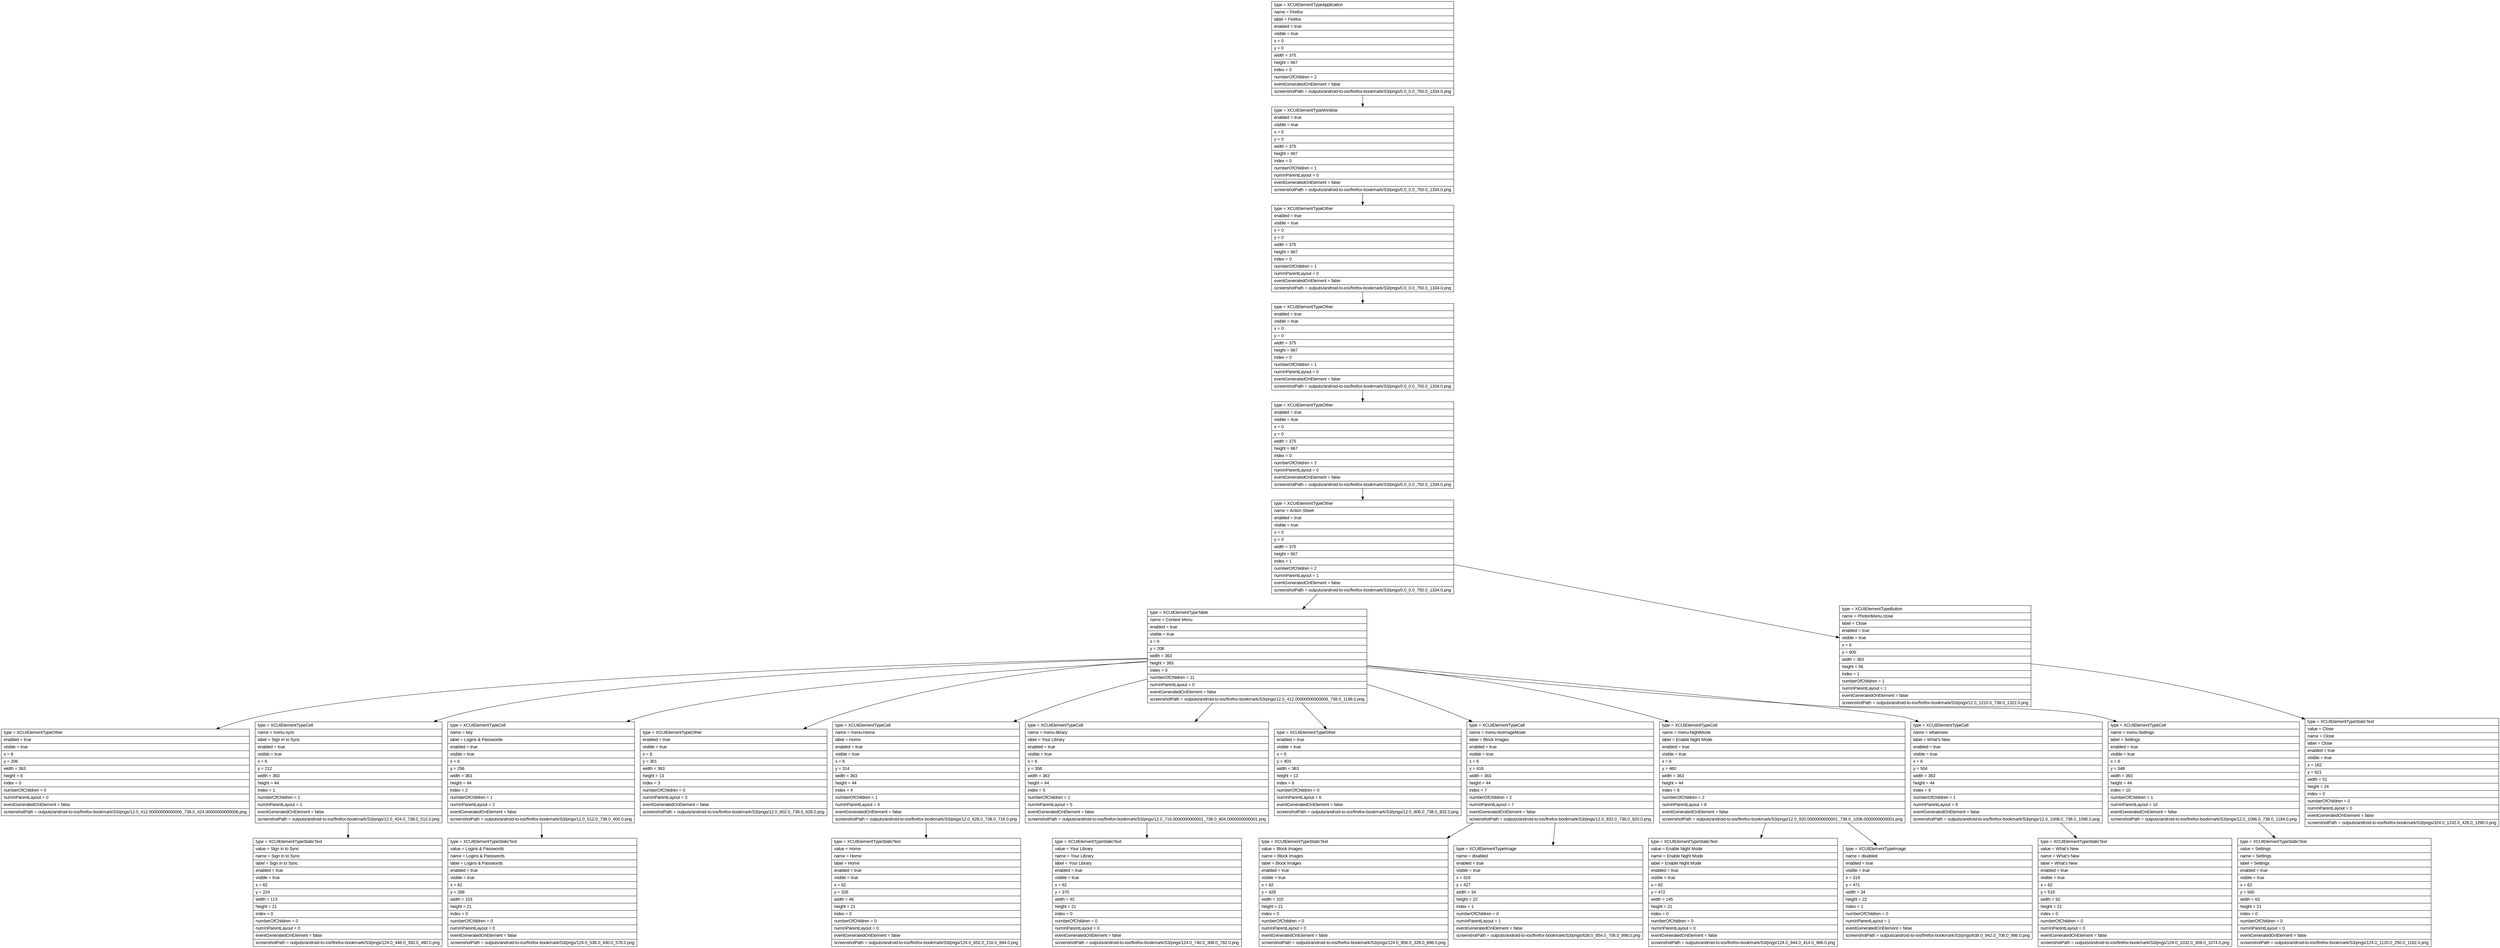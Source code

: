 digraph Layout {

	node [shape=record fontname=Arial];

	0	[label="{type = XCUIElementTypeApplication\l|name = Firefox\l|label = Firefox\l|enabled = true\l|visible = true\l|x = 0\l|y = 0\l|width = 375\l|height = 667\l|index = 0\l|numberOfChildren = 2\l|eventGeneratedOnElement = false \l|screenshotPath = outputs/android-to-ios/firefox-bookmark/S3/pngs/0.0_0.0_750.0_1334.0.png\l}"]
	1	[label="{type = XCUIElementTypeWindow\l|enabled = true\l|visible = true\l|x = 0\l|y = 0\l|width = 375\l|height = 667\l|index = 0\l|numberOfChildren = 1\l|numInParentLayout = 0\l|eventGeneratedOnElement = false \l|screenshotPath = outputs/android-to-ios/firefox-bookmark/S3/pngs/0.0_0.0_750.0_1334.0.png\l}"]
	2	[label="{type = XCUIElementTypeOther\l|enabled = true\l|visible = true\l|x = 0\l|y = 0\l|width = 375\l|height = 667\l|index = 0\l|numberOfChildren = 1\l|numInParentLayout = 0\l|eventGeneratedOnElement = false \l|screenshotPath = outputs/android-to-ios/firefox-bookmark/S3/pngs/0.0_0.0_750.0_1334.0.png\l}"]
	3	[label="{type = XCUIElementTypeOther\l|enabled = true\l|visible = true\l|x = 0\l|y = 0\l|width = 375\l|height = 667\l|index = 0\l|numberOfChildren = 1\l|numInParentLayout = 0\l|eventGeneratedOnElement = false \l|screenshotPath = outputs/android-to-ios/firefox-bookmark/S3/pngs/0.0_0.0_750.0_1334.0.png\l}"]
	4	[label="{type = XCUIElementTypeOther\l|enabled = true\l|visible = true\l|x = 0\l|y = 0\l|width = 375\l|height = 667\l|index = 0\l|numberOfChildren = 2\l|numInParentLayout = 0\l|eventGeneratedOnElement = false \l|screenshotPath = outputs/android-to-ios/firefox-bookmark/S3/pngs/0.0_0.0_750.0_1334.0.png\l}"]
	5	[label="{type = XCUIElementTypeOther\l|name = Action Sheet\l|enabled = true\l|visible = true\l|x = 0\l|y = 0\l|width = 375\l|height = 667\l|index = 1\l|numberOfChildren = 2\l|numInParentLayout = 1\l|eventGeneratedOnElement = false \l|screenshotPath = outputs/android-to-ios/firefox-bookmark/S3/pngs/0.0_0.0_750.0_1334.0.png\l}"]
	6	[label="{type = XCUIElementTypeTable\l|name = Context Menu\l|enabled = true\l|visible = true\l|x = 6\l|y = 206\l|width = 363\l|height = 393\l|index = 0\l|numberOfChildren = 11\l|numInParentLayout = 0\l|eventGeneratedOnElement = false \l|screenshotPath = outputs/android-to-ios/firefox-bookmark/S3/pngs/12.0_412.00000000000006_738.0_1198.0.png\l}"]
	7	[label="{type = XCUIElementTypeButton\l|name = PhotonMenu.close\l|label = Close\l|enabled = true\l|visible = true\l|x = 6\l|y = 605\l|width = 363\l|height = 56\l|index = 1\l|numberOfChildren = 1\l|numInParentLayout = 1\l|eventGeneratedOnElement = false \l|screenshotPath = outputs/android-to-ios/firefox-bookmark/S3/pngs/12.0_1210.0_738.0_1322.0.png\l}"]
	8	[label="{type = XCUIElementTypeOther\l|enabled = true\l|visible = true\l|x = 6\l|y = 206\l|width = 363\l|height = 6\l|index = 0\l|numberOfChildren = 0\l|numInParentLayout = 0\l|eventGeneratedOnElement = false \l|screenshotPath = outputs/android-to-ios/firefox-bookmark/S3/pngs/12.0_412.00000000000006_738.0_424.00000000000006.png\l}"]
	9	[label="{type = XCUIElementTypeCell\l|name = menu-sync\l|label = Sign in to Sync\l|enabled = true\l|visible = true\l|x = 6\l|y = 212\l|width = 363\l|height = 44\l|index = 1\l|numberOfChildren = 1\l|numInParentLayout = 1\l|eventGeneratedOnElement = false \l|screenshotPath = outputs/android-to-ios/firefox-bookmark/S3/pngs/12.0_424.0_738.0_512.0.png\l}"]
	10	[label="{type = XCUIElementTypeCell\l|name = key\l|label = Logins & Passwords\l|enabled = true\l|visible = true\l|x = 6\l|y = 256\l|width = 363\l|height = 44\l|index = 2\l|numberOfChildren = 1\l|numInParentLayout = 2\l|eventGeneratedOnElement = false \l|screenshotPath = outputs/android-to-ios/firefox-bookmark/S3/pngs/12.0_512.0_738.0_600.0.png\l}"]
	11	[label="{type = XCUIElementTypeOther\l|enabled = true\l|visible = true\l|x = 6\l|y = 301\l|width = 363\l|height = 13\l|index = 3\l|numberOfChildren = 0\l|numInParentLayout = 3\l|eventGeneratedOnElement = false \l|screenshotPath = outputs/android-to-ios/firefox-bookmark/S3/pngs/12.0_602.0_738.0_628.0.png\l}"]
	12	[label="{type = XCUIElementTypeCell\l|name = menu-Home\l|label = Home\l|enabled = true\l|visible = true\l|x = 6\l|y = 314\l|width = 363\l|height = 44\l|index = 4\l|numberOfChildren = 1\l|numInParentLayout = 4\l|eventGeneratedOnElement = false \l|screenshotPath = outputs/android-to-ios/firefox-bookmark/S3/pngs/12.0_628.0_738.0_716.0.png\l}"]
	13	[label="{type = XCUIElementTypeCell\l|name = menu-library\l|label = Your Library\l|enabled = true\l|visible = true\l|x = 6\l|y = 358\l|width = 363\l|height = 44\l|index = 5\l|numberOfChildren = 1\l|numInParentLayout = 5\l|eventGeneratedOnElement = false \l|screenshotPath = outputs/android-to-ios/firefox-bookmark/S3/pngs/12.0_716.0000000000001_738.0_804.0000000000001.png\l}"]
	14	[label="{type = XCUIElementTypeOther\l|enabled = true\l|visible = true\l|x = 6\l|y = 403\l|width = 363\l|height = 13\l|index = 6\l|numberOfChildren = 0\l|numInParentLayout = 6\l|eventGeneratedOnElement = false \l|screenshotPath = outputs/android-to-ios/firefox-bookmark/S3/pngs/12.0_806.0_738.0_832.0.png\l}"]
	15	[label="{type = XCUIElementTypeCell\l|name = menu-NoImageMode\l|label = Block Images\l|enabled = true\l|visible = true\l|x = 6\l|y = 416\l|width = 363\l|height = 44\l|index = 7\l|numberOfChildren = 2\l|numInParentLayout = 7\l|eventGeneratedOnElement = false \l|screenshotPath = outputs/android-to-ios/firefox-bookmark/S3/pngs/12.0_832.0_738.0_920.0.png\l}"]
	16	[label="{type = XCUIElementTypeCell\l|name = menu-NightMode\l|label = Enable Night Mode\l|enabled = true\l|visible = true\l|x = 6\l|y = 460\l|width = 363\l|height = 44\l|index = 8\l|numberOfChildren = 2\l|numInParentLayout = 8\l|eventGeneratedOnElement = false \l|screenshotPath = outputs/android-to-ios/firefox-bookmark/S3/pngs/12.0_920.0000000000001_738.0_1008.0000000000001.png\l}"]
	17	[label="{type = XCUIElementTypeCell\l|name = whatsnew\l|label = What's New\l|enabled = true\l|visible = true\l|x = 6\l|y = 504\l|width = 363\l|height = 44\l|index = 9\l|numberOfChildren = 1\l|numInParentLayout = 9\l|eventGeneratedOnElement = false \l|screenshotPath = outputs/android-to-ios/firefox-bookmark/S3/pngs/12.0_1008.0_738.0_1096.0.png\l}"]
	18	[label="{type = XCUIElementTypeCell\l|name = menu-Settings\l|label = Settings\l|enabled = true\l|visible = true\l|x = 6\l|y = 548\l|width = 363\l|height = 44\l|index = 10\l|numberOfChildren = 1\l|numInParentLayout = 10\l|eventGeneratedOnElement = false \l|screenshotPath = outputs/android-to-ios/firefox-bookmark/S3/pngs/12.0_1096.0_738.0_1184.0.png\l}"]
	19	[label="{type = XCUIElementTypeStaticText\l|value = Close\l|name = Close\l|label = Close\l|enabled = true\l|visible = true\l|x = 162\l|y = 621\l|width = 51\l|height = 24\l|index = 0\l|numberOfChildren = 0\l|numInParentLayout = 0\l|eventGeneratedOnElement = false \l|screenshotPath = outputs/android-to-ios/firefox-bookmark/S3/pngs/324.0_1242.0_426.0_1290.0.png\l}"]
	20	[label="{type = XCUIElementTypeStaticText\l|value = Sign in to Sync\l|name = Sign in to Sync\l|label = Sign in to Sync\l|enabled = true\l|visible = true\l|x = 62\l|y = 224\l|width = 113\l|height = 21\l|index = 0\l|numberOfChildren = 0\l|numInParentLayout = 0\l|eventGeneratedOnElement = false \l|screenshotPath = outputs/android-to-ios/firefox-bookmark/S3/pngs/124.0_448.0_350.0_490.0.png\l}"]
	21	[label="{type = XCUIElementTypeStaticText\l|value = Logins & Passwords\l|name = Logins & Passwords\l|label = Logins & Passwords\l|enabled = true\l|visible = true\l|x = 62\l|y = 268\l|width = 153\l|height = 21\l|index = 0\l|numberOfChildren = 0\l|numInParentLayout = 0\l|eventGeneratedOnElement = false \l|screenshotPath = outputs/android-to-ios/firefox-bookmark/S3/pngs/124.0_536.0_430.0_578.0.png\l}"]
	22	[label="{type = XCUIElementTypeStaticText\l|value = Home\l|name = Home\l|label = Home\l|enabled = true\l|visible = true\l|x = 62\l|y = 326\l|width = 46\l|height = 21\l|index = 0\l|numberOfChildren = 0\l|numInParentLayout = 0\l|eventGeneratedOnElement = false \l|screenshotPath = outputs/android-to-ios/firefox-bookmark/S3/pngs/124.0_652.0_216.0_694.0.png\l}"]
	23	[label="{type = XCUIElementTypeStaticText\l|value = Your Library\l|name = Your Library\l|label = Your Library\l|enabled = true\l|visible = true\l|x = 62\l|y = 370\l|width = 92\l|height = 21\l|index = 0\l|numberOfChildren = 0\l|numInParentLayout = 0\l|eventGeneratedOnElement = false \l|screenshotPath = outputs/android-to-ios/firefox-bookmark/S3/pngs/124.0_740.0_308.0_782.0.png\l}"]
	24	[label="{type = XCUIElementTypeStaticText\l|value = Block Images\l|name = Block Images\l|label = Block Images\l|enabled = true\l|visible = true\l|x = 62\l|y = 428\l|width = 102\l|height = 21\l|index = 0\l|numberOfChildren = 0\l|numInParentLayout = 0\l|eventGeneratedOnElement = false \l|screenshotPath = outputs/android-to-ios/firefox-bookmark/S3/pngs/124.0_856.0_328.0_898.0.png\l}"]
	25	[label="{type = XCUIElementTypeImage\l|name = disabled\l|enabled = true\l|visible = true\l|x = 319\l|y = 427\l|width = 34\l|height = 22\l|index = 1\l|numberOfChildren = 0\l|numInParentLayout = 1\l|eventGeneratedOnElement = false \l|screenshotPath = outputs/android-to-ios/firefox-bookmark/S3/pngs/638.0_854.0_706.0_898.0.png\l}"]
	26	[label="{type = XCUIElementTypeStaticText\l|value = Enable Night Mode\l|name = Enable Night Mode\l|label = Enable Night Mode\l|enabled = true\l|visible = true\l|x = 62\l|y = 472\l|width = 145\l|height = 21\l|index = 0\l|numberOfChildren = 0\l|numInParentLayout = 0\l|eventGeneratedOnElement = false \l|screenshotPath = outputs/android-to-ios/firefox-bookmark/S3/pngs/124.0_944.0_414.0_986.0.png\l}"]
	27	[label="{type = XCUIElementTypeImage\l|name = disabled\l|enabled = true\l|visible = true\l|x = 319\l|y = 471\l|width = 34\l|height = 22\l|index = 1\l|numberOfChildren = 0\l|numInParentLayout = 1\l|eventGeneratedOnElement = false \l|screenshotPath = outputs/android-to-ios/firefox-bookmark/S3/pngs/638.0_942.0_706.0_986.0.png\l}"]
	28	[label="{type = XCUIElementTypeStaticText\l|value = What's New\l|name = What's New\l|label = What's New\l|enabled = true\l|visible = true\l|x = 62\l|y = 516\l|width = 92\l|height = 21\l|index = 0\l|numberOfChildren = 0\l|numInParentLayout = 0\l|eventGeneratedOnElement = false \l|screenshotPath = outputs/android-to-ios/firefox-bookmark/S3/pngs/124.0_1032.0_308.0_1074.0.png\l}"]
	29	[label="{type = XCUIElementTypeStaticText\l|value = Settings\l|name = Settings\l|label = Settings\l|enabled = true\l|visible = true\l|x = 62\l|y = 560\l|width = 63\l|height = 21\l|index = 0\l|numberOfChildren = 0\l|numInParentLayout = 0\l|eventGeneratedOnElement = false \l|screenshotPath = outputs/android-to-ios/firefox-bookmark/S3/pngs/124.0_1120.0_250.0_1162.0.png\l}"]


	0 -> 1
	1 -> 2
	2 -> 3
	3 -> 4
	4 -> 5
	5 -> 6
	5 -> 7
	6 -> 8
	6 -> 9
	6 -> 10
	6 -> 11
	6 -> 12
	6 -> 13
	6 -> 14
	6 -> 15
	6 -> 16
	6 -> 17
	6 -> 18
	7 -> 19
	9 -> 20
	10 -> 21
	12 -> 22
	13 -> 23
	15 -> 24
	15 -> 25
	16 -> 26
	16 -> 27
	17 -> 28
	18 -> 29


}